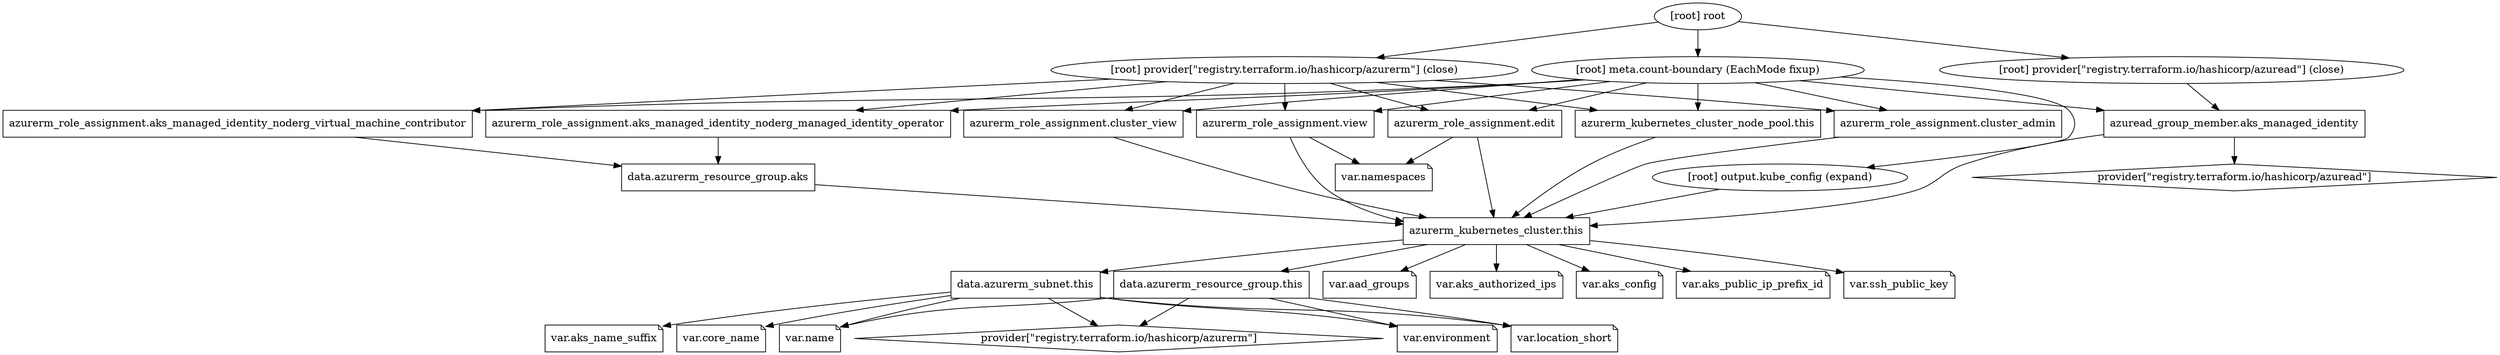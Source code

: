 digraph {
	compound = "true"
	newrank = "true"
	subgraph "root" {
		"[root] azuread_group_member.aks_managed_identity (expand)" [label = "azuread_group_member.aks_managed_identity", shape = "box"]
		"[root] azurerm_kubernetes_cluster.this (expand)" [label = "azurerm_kubernetes_cluster.this", shape = "box"]
		"[root] azurerm_kubernetes_cluster_node_pool.this (expand)" [label = "azurerm_kubernetes_cluster_node_pool.this", shape = "box"]
		"[root] azurerm_role_assignment.aks_managed_identity_noderg_managed_identity_operator (expand)" [label = "azurerm_role_assignment.aks_managed_identity_noderg_managed_identity_operator", shape = "box"]
		"[root] azurerm_role_assignment.aks_managed_identity_noderg_virtual_machine_contributor (expand)" [label = "azurerm_role_assignment.aks_managed_identity_noderg_virtual_machine_contributor", shape = "box"]
		"[root] azurerm_role_assignment.cluster_admin (expand)" [label = "azurerm_role_assignment.cluster_admin", shape = "box"]
		"[root] azurerm_role_assignment.cluster_view (expand)" [label = "azurerm_role_assignment.cluster_view", shape = "box"]
		"[root] azurerm_role_assignment.edit (expand)" [label = "azurerm_role_assignment.edit", shape = "box"]
		"[root] azurerm_role_assignment.view (expand)" [label = "azurerm_role_assignment.view", shape = "box"]
		"[root] data.azurerm_resource_group.aks (expand)" [label = "data.azurerm_resource_group.aks", shape = "box"]
		"[root] data.azurerm_resource_group.this (expand)" [label = "data.azurerm_resource_group.this", shape = "box"]
		"[root] data.azurerm_subnet.this (expand)" [label = "data.azurerm_subnet.this", shape = "box"]
		"[root] provider[\"registry.terraform.io/hashicorp/azuread\"]" [label = "provider[\"registry.terraform.io/hashicorp/azuread\"]", shape = "diamond"]
		"[root] provider[\"registry.terraform.io/hashicorp/azurerm\"]" [label = "provider[\"registry.terraform.io/hashicorp/azurerm\"]", shape = "diamond"]
		"[root] var.aad_groups" [label = "var.aad_groups", shape = "note"]
		"[root] var.aks_authorized_ips" [label = "var.aks_authorized_ips", shape = "note"]
		"[root] var.aks_config" [label = "var.aks_config", shape = "note"]
		"[root] var.aks_name_suffix" [label = "var.aks_name_suffix", shape = "note"]
		"[root] var.aks_public_ip_prefix_id" [label = "var.aks_public_ip_prefix_id", shape = "note"]
		"[root] var.core_name" [label = "var.core_name", shape = "note"]
		"[root] var.environment" [label = "var.environment", shape = "note"]
		"[root] var.location_short" [label = "var.location_short", shape = "note"]
		"[root] var.name" [label = "var.name", shape = "note"]
		"[root] var.namespaces" [label = "var.namespaces", shape = "note"]
		"[root] var.ssh_public_key" [label = "var.ssh_public_key", shape = "note"]
		"[root] azuread_group_member.aks_managed_identity (expand)" -> "[root] azurerm_kubernetes_cluster.this (expand)"
		"[root] azuread_group_member.aks_managed_identity (expand)" -> "[root] provider[\"registry.terraform.io/hashicorp/azuread\"]"
		"[root] azurerm_kubernetes_cluster.this (expand)" -> "[root] data.azurerm_resource_group.this (expand)"
		"[root] azurerm_kubernetes_cluster.this (expand)" -> "[root] data.azurerm_subnet.this (expand)"
		"[root] azurerm_kubernetes_cluster.this (expand)" -> "[root] var.aad_groups"
		"[root] azurerm_kubernetes_cluster.this (expand)" -> "[root] var.aks_authorized_ips"
		"[root] azurerm_kubernetes_cluster.this (expand)" -> "[root] var.aks_config"
		"[root] azurerm_kubernetes_cluster.this (expand)" -> "[root] var.aks_public_ip_prefix_id"
		"[root] azurerm_kubernetes_cluster.this (expand)" -> "[root] var.ssh_public_key"
		"[root] azurerm_kubernetes_cluster_node_pool.this (expand)" -> "[root] azurerm_kubernetes_cluster.this (expand)"
		"[root] azurerm_role_assignment.aks_managed_identity_noderg_managed_identity_operator (expand)" -> "[root] data.azurerm_resource_group.aks (expand)"
		"[root] azurerm_role_assignment.aks_managed_identity_noderg_virtual_machine_contributor (expand)" -> "[root] data.azurerm_resource_group.aks (expand)"
		"[root] azurerm_role_assignment.cluster_admin (expand)" -> "[root] azurerm_kubernetes_cluster.this (expand)"
		"[root] azurerm_role_assignment.cluster_view (expand)" -> "[root] azurerm_kubernetes_cluster.this (expand)"
		"[root] azurerm_role_assignment.edit (expand)" -> "[root] azurerm_kubernetes_cluster.this (expand)"
		"[root] azurerm_role_assignment.edit (expand)" -> "[root] var.namespaces"
		"[root] azurerm_role_assignment.view (expand)" -> "[root] azurerm_kubernetes_cluster.this (expand)"
		"[root] azurerm_role_assignment.view (expand)" -> "[root] var.namespaces"
		"[root] data.azurerm_resource_group.aks (expand)" -> "[root] azurerm_kubernetes_cluster.this (expand)"
		"[root] data.azurerm_resource_group.this (expand)" -> "[root] provider[\"registry.terraform.io/hashicorp/azurerm\"]"
		"[root] data.azurerm_resource_group.this (expand)" -> "[root] var.environment"
		"[root] data.azurerm_resource_group.this (expand)" -> "[root] var.location_short"
		"[root] data.azurerm_resource_group.this (expand)" -> "[root] var.name"
		"[root] data.azurerm_subnet.this (expand)" -> "[root] provider[\"registry.terraform.io/hashicorp/azurerm\"]"
		"[root] data.azurerm_subnet.this (expand)" -> "[root] var.aks_name_suffix"
		"[root] data.azurerm_subnet.this (expand)" -> "[root] var.core_name"
		"[root] data.azurerm_subnet.this (expand)" -> "[root] var.environment"
		"[root] data.azurerm_subnet.this (expand)" -> "[root] var.location_short"
		"[root] data.azurerm_subnet.this (expand)" -> "[root] var.name"
		"[root] meta.count-boundary (EachMode fixup)" -> "[root] azuread_group_member.aks_managed_identity (expand)"
		"[root] meta.count-boundary (EachMode fixup)" -> "[root] azurerm_kubernetes_cluster_node_pool.this (expand)"
		"[root] meta.count-boundary (EachMode fixup)" -> "[root] azurerm_role_assignment.aks_managed_identity_noderg_managed_identity_operator (expand)"
		"[root] meta.count-boundary (EachMode fixup)" -> "[root] azurerm_role_assignment.aks_managed_identity_noderg_virtual_machine_contributor (expand)"
		"[root] meta.count-boundary (EachMode fixup)" -> "[root] azurerm_role_assignment.cluster_admin (expand)"
		"[root] meta.count-boundary (EachMode fixup)" -> "[root] azurerm_role_assignment.cluster_view (expand)"
		"[root] meta.count-boundary (EachMode fixup)" -> "[root] azurerm_role_assignment.edit (expand)"
		"[root] meta.count-boundary (EachMode fixup)" -> "[root] azurerm_role_assignment.view (expand)"
		"[root] meta.count-boundary (EachMode fixup)" -> "[root] output.kube_config (expand)"
		"[root] output.kube_config (expand)" -> "[root] azurerm_kubernetes_cluster.this (expand)"
		"[root] provider[\"registry.terraform.io/hashicorp/azuread\"] (close)" -> "[root] azuread_group_member.aks_managed_identity (expand)"
		"[root] provider[\"registry.terraform.io/hashicorp/azurerm\"] (close)" -> "[root] azurerm_kubernetes_cluster_node_pool.this (expand)"
		"[root] provider[\"registry.terraform.io/hashicorp/azurerm\"] (close)" -> "[root] azurerm_role_assignment.aks_managed_identity_noderg_managed_identity_operator (expand)"
		"[root] provider[\"registry.terraform.io/hashicorp/azurerm\"] (close)" -> "[root] azurerm_role_assignment.aks_managed_identity_noderg_virtual_machine_contributor (expand)"
		"[root] provider[\"registry.terraform.io/hashicorp/azurerm\"] (close)" -> "[root] azurerm_role_assignment.cluster_admin (expand)"
		"[root] provider[\"registry.terraform.io/hashicorp/azurerm\"] (close)" -> "[root] azurerm_role_assignment.cluster_view (expand)"
		"[root] provider[\"registry.terraform.io/hashicorp/azurerm\"] (close)" -> "[root] azurerm_role_assignment.edit (expand)"
		"[root] provider[\"registry.terraform.io/hashicorp/azurerm\"] (close)" -> "[root] azurerm_role_assignment.view (expand)"
		"[root] root" -> "[root] meta.count-boundary (EachMode fixup)"
		"[root] root" -> "[root] provider[\"registry.terraform.io/hashicorp/azuread\"] (close)"
		"[root] root" -> "[root] provider[\"registry.terraform.io/hashicorp/azurerm\"] (close)"
	}
}

